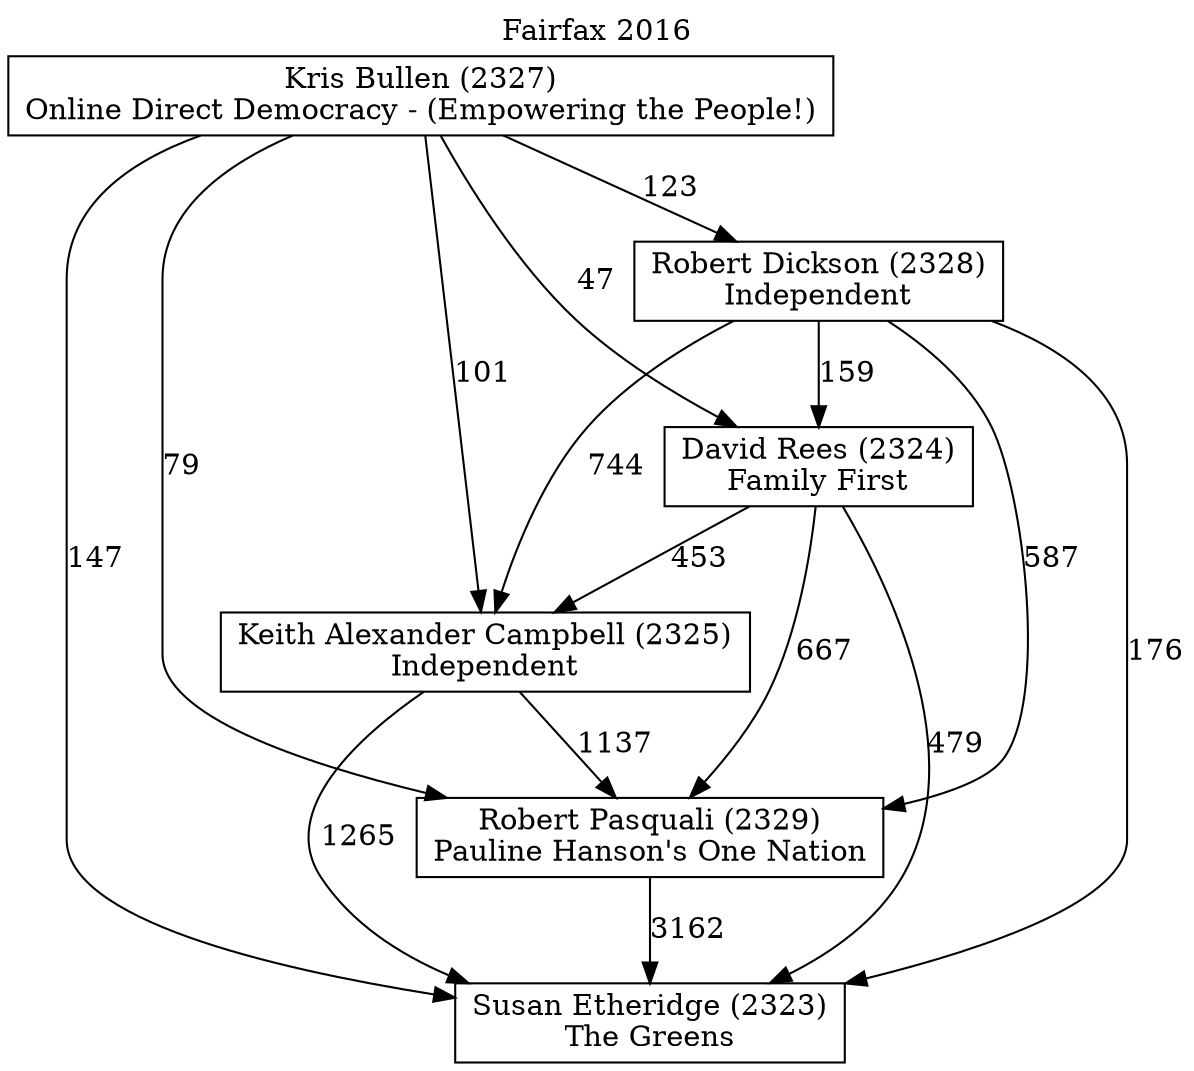 // House preference flow
digraph "Susan Etheridge (2323)_Fairfax_2016" {
	graph [label="Fairfax 2016" labelloc=t mclimit=10]
	node [shape=box]
	"David Rees (2324)" [label="David Rees (2324)
Family First"]
	"Robert Pasquali (2329)" [label="Robert Pasquali (2329)
Pauline Hanson's One Nation"]
	"Susan Etheridge (2323)" [label="Susan Etheridge (2323)
The Greens"]
	"Keith Alexander Campbell (2325)" [label="Keith Alexander Campbell (2325)
Independent"]
	"Kris Bullen (2327)" [label="Kris Bullen (2327)
Online Direct Democracy - (Empowering the People!)"]
	"Robert Dickson (2328)" [label="Robert Dickson (2328)
Independent"]
	"Kris Bullen (2327)" -> "Keith Alexander Campbell (2325)" [label=101]
	"Keith Alexander Campbell (2325)" -> "Susan Etheridge (2323)" [label=1265]
	"Kris Bullen (2327)" -> "Susan Etheridge (2323)" [label=147]
	"Robert Pasquali (2329)" -> "Susan Etheridge (2323)" [label=3162]
	"Robert Dickson (2328)" -> "Keith Alexander Campbell (2325)" [label=744]
	"Kris Bullen (2327)" -> "Robert Dickson (2328)" [label=123]
	"Robert Dickson (2328)" -> "David Rees (2324)" [label=159]
	"Robert Dickson (2328)" -> "Robert Pasquali (2329)" [label=587]
	"David Rees (2324)" -> "Susan Etheridge (2323)" [label=479]
	"Kris Bullen (2327)" -> "Robert Pasquali (2329)" [label=79]
	"David Rees (2324)" -> "Keith Alexander Campbell (2325)" [label=453]
	"Robert Dickson (2328)" -> "Susan Etheridge (2323)" [label=176]
	"Kris Bullen (2327)" -> "David Rees (2324)" [label=47]
	"David Rees (2324)" -> "Robert Pasquali (2329)" [label=667]
	"Keith Alexander Campbell (2325)" -> "Robert Pasquali (2329)" [label=1137]
}
